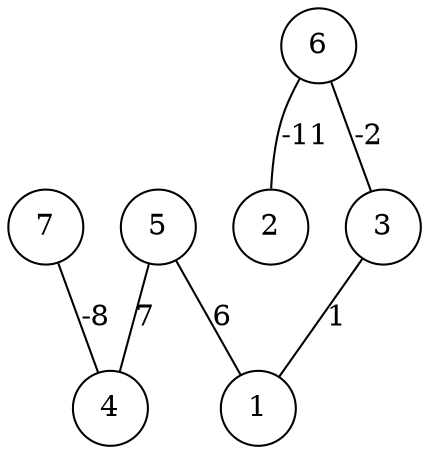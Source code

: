 graph { 
	 fontname="Helvetica,Arial,sans-serif" 
	 node [shape = circle]; 
	 7 -- 4 [label = "-8"];
	 6 -- 2 [label = "-11"];
	 6 -- 3 [label = "-2"];
	 5 -- 1 [label = "6"];
	 5 -- 4 [label = "7"];
	 3 -- 1 [label = "1"];
	 1;
	 2;
	 3;
	 4;
	 5;
	 6;
	 7;
}
